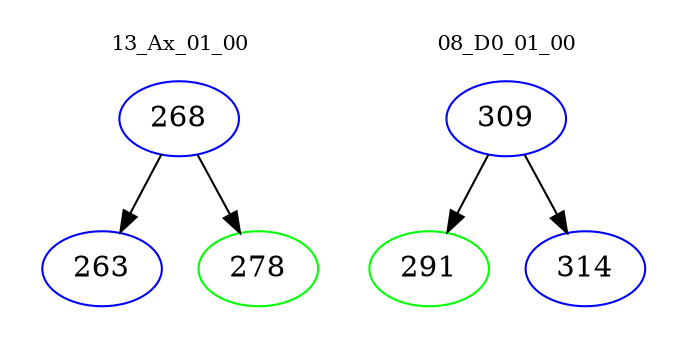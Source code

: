 digraph{
subgraph cluster_0 {
color = white
label = "13_Ax_01_00";
fontsize=10;
T0_268 [label="268", color="blue"]
T0_268 -> T0_263 [color="black"]
T0_263 [label="263", color="blue"]
T0_268 -> T0_278 [color="black"]
T0_278 [label="278", color="green"]
}
subgraph cluster_1 {
color = white
label = "08_D0_01_00";
fontsize=10;
T1_309 [label="309", color="blue"]
T1_309 -> T1_291 [color="black"]
T1_291 [label="291", color="green"]
T1_309 -> T1_314 [color="black"]
T1_314 [label="314", color="blue"]
}
}
